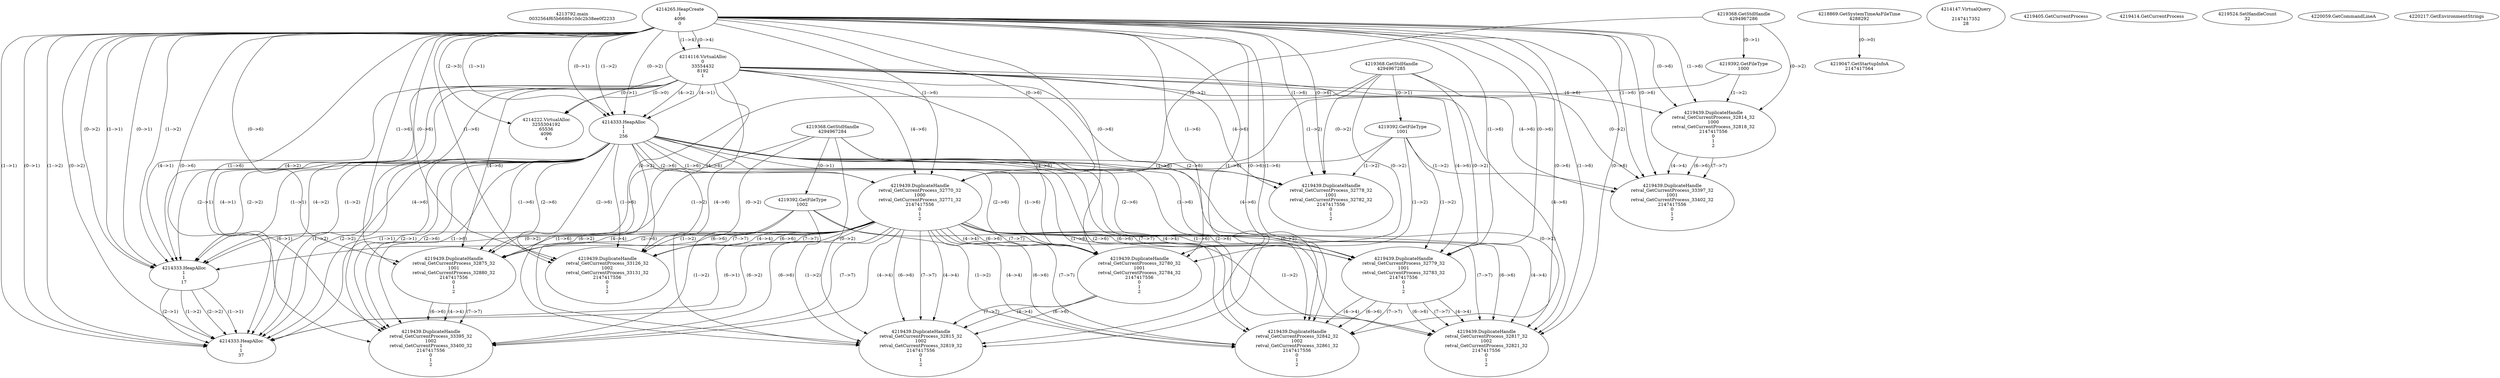 // Global SCDG with merge call
digraph {
	0 [label="4213792.main
0032564f65b668fe10dc2b38ee0f2233"]
	1 [label="4214265.HeapCreate
1
4096
0"]
	2 [label="4218869.GetSystemTimeAsFileTime
4288292"]
	3 [label="4214116.VirtualAlloc
0
33554432
8192
1"]
	1 -> 3 [label="(1-->4)"]
	1 -> 3 [label="(0-->4)"]
	4 [label="4214147.VirtualQuery

2147417352
28"]
	5 [label="4214222.VirtualAlloc
3255304192
65536
4096
4"]
	3 -> 5 [label="(0-->1)"]
	1 -> 5 [label="(2-->3)"]
	3 -> 5 [label="(0-->0)"]
	6 [label="4219047.GetStartupInfoA
2147417564"]
	2 -> 6 [label="(0-->0)"]
	7 [label="4219368.GetStdHandle
4294967286"]
	8 [label="4219392.GetFileType
1000"]
	7 -> 8 [label="(0-->1)"]
	9 [label="4219405.GetCurrentProcess
"]
	10 [label="4219414.GetCurrentProcess
"]
	11 [label="4219439.DuplicateHandle
retval_GetCurrentProcess_32814_32
1000
retval_GetCurrentProcess_32818_32
2147417556
0
1
2"]
	7 -> 11 [label="(0-->2)"]
	8 -> 11 [label="(1-->2)"]
	1 -> 11 [label="(1-->6)"]
	1 -> 11 [label="(0-->6)"]
	3 -> 11 [label="(4-->6)"]
	12 [label="4219368.GetStdHandle
4294967285"]
	13 [label="4219392.GetFileType
1001"]
	12 -> 13 [label="(0-->1)"]
	14 [label="4219439.DuplicateHandle
retval_GetCurrentProcess_33397_32
1001
retval_GetCurrentProcess_33402_32
2147417556
0
1
2"]
	12 -> 14 [label="(0-->2)"]
	13 -> 14 [label="(1-->2)"]
	11 -> 14 [label="(4-->4)"]
	1 -> 14 [label="(1-->6)"]
	1 -> 14 [label="(0-->6)"]
	3 -> 14 [label="(4-->6)"]
	11 -> 14 [label="(6-->6)"]
	11 -> 14 [label="(7-->7)"]
	15 [label="4214333.HeapAlloc
1
1
256"]
	1 -> 15 [label="(1-->1)"]
	1 -> 15 [label="(0-->1)"]
	3 -> 15 [label="(4-->1)"]
	1 -> 15 [label="(1-->2)"]
	1 -> 15 [label="(0-->2)"]
	3 -> 15 [label="(4-->2)"]
	16 [label="4219439.DuplicateHandle
retval_GetCurrentProcess_32770_32
1000
retval_GetCurrentProcess_32771_32
2147417556
0
1
2"]
	7 -> 16 [label="(0-->2)"]
	8 -> 16 [label="(1-->2)"]
	1 -> 16 [label="(1-->6)"]
	1 -> 16 [label="(0-->6)"]
	3 -> 16 [label="(4-->6)"]
	15 -> 16 [label="(1-->6)"]
	15 -> 16 [label="(2-->6)"]
	17 [label="4219368.GetStdHandle
4294967284"]
	18 [label="4219392.GetFileType
1002"]
	17 -> 18 [label="(0-->1)"]
	19 [label="4219524.SetHandleCount
32"]
	20 [label="4220059.GetCommandLineA
"]
	21 [label="4214333.HeapAlloc
1
1
17"]
	1 -> 21 [label="(1-->1)"]
	1 -> 21 [label="(0-->1)"]
	3 -> 21 [label="(4-->1)"]
	15 -> 21 [label="(1-->1)"]
	15 -> 21 [label="(2-->1)"]
	16 -> 21 [label="(6-->1)"]
	1 -> 21 [label="(1-->2)"]
	1 -> 21 [label="(0-->2)"]
	3 -> 21 [label="(4-->2)"]
	15 -> 21 [label="(1-->2)"]
	15 -> 21 [label="(2-->2)"]
	16 -> 21 [label="(6-->2)"]
	22 [label="4220217.GetEnvironmentStrings
"]
	23 [label="4214333.HeapAlloc
1
1
37"]
	1 -> 23 [label="(1-->1)"]
	1 -> 23 [label="(0-->1)"]
	3 -> 23 [label="(4-->1)"]
	15 -> 23 [label="(1-->1)"]
	15 -> 23 [label="(2-->1)"]
	16 -> 23 [label="(6-->1)"]
	21 -> 23 [label="(1-->1)"]
	21 -> 23 [label="(2-->1)"]
	1 -> 23 [label="(1-->2)"]
	1 -> 23 [label="(0-->2)"]
	3 -> 23 [label="(4-->2)"]
	15 -> 23 [label="(1-->2)"]
	15 -> 23 [label="(2-->2)"]
	16 -> 23 [label="(6-->2)"]
	21 -> 23 [label="(1-->2)"]
	21 -> 23 [label="(2-->2)"]
	24 [label="4219439.DuplicateHandle
retval_GetCurrentProcess_32778_32
1001
retval_GetCurrentProcess_32782_32
2147417556
0
1
2"]
	12 -> 24 [label="(0-->2)"]
	13 -> 24 [label="(1-->2)"]
	1 -> 24 [label="(1-->6)"]
	1 -> 24 [label="(0-->6)"]
	3 -> 24 [label="(4-->6)"]
	15 -> 24 [label="(1-->6)"]
	15 -> 24 [label="(2-->6)"]
	25 [label="4219439.DuplicateHandle
retval_GetCurrentProcess_32780_32
1001
retval_GetCurrentProcess_32784_32
2147417556
0
1
2"]
	12 -> 25 [label="(0-->2)"]
	13 -> 25 [label="(1-->2)"]
	16 -> 25 [label="(4-->4)"]
	1 -> 25 [label="(1-->6)"]
	1 -> 25 [label="(0-->6)"]
	3 -> 25 [label="(4-->6)"]
	15 -> 25 [label="(1-->6)"]
	15 -> 25 [label="(2-->6)"]
	16 -> 25 [label="(6-->6)"]
	16 -> 25 [label="(7-->7)"]
	26 [label="4219439.DuplicateHandle
retval_GetCurrentProcess_33126_32
1002
retval_GetCurrentProcess_33131_32
2147417556
0
1
2"]
	17 -> 26 [label="(0-->2)"]
	18 -> 26 [label="(1-->2)"]
	16 -> 26 [label="(4-->4)"]
	1 -> 26 [label="(1-->6)"]
	1 -> 26 [label="(0-->6)"]
	3 -> 26 [label="(4-->6)"]
	15 -> 26 [label="(1-->6)"]
	15 -> 26 [label="(2-->6)"]
	16 -> 26 [label="(6-->6)"]
	16 -> 26 [label="(7-->7)"]
	27 [label="4219439.DuplicateHandle
retval_GetCurrentProcess_32815_32
1002
retval_GetCurrentProcess_32819_32
2147417556
0
1
2"]
	17 -> 27 [label="(0-->2)"]
	18 -> 27 [label="(1-->2)"]
	16 -> 27 [label="(4-->4)"]
	25 -> 27 [label="(4-->4)"]
	1 -> 27 [label="(1-->6)"]
	1 -> 27 [label="(0-->6)"]
	3 -> 27 [label="(4-->6)"]
	15 -> 27 [label="(1-->6)"]
	15 -> 27 [label="(2-->6)"]
	16 -> 27 [label="(6-->6)"]
	25 -> 27 [label="(6-->6)"]
	16 -> 27 [label="(7-->7)"]
	25 -> 27 [label="(7-->7)"]
	28 [label="4219439.DuplicateHandle
retval_GetCurrentProcess_32779_32
1001
retval_GetCurrentProcess_32783_32
2147417556
0
1
2"]
	12 -> 28 [label="(0-->2)"]
	13 -> 28 [label="(1-->2)"]
	16 -> 28 [label="(4-->4)"]
	1 -> 28 [label="(1-->6)"]
	1 -> 28 [label="(0-->6)"]
	3 -> 28 [label="(4-->6)"]
	15 -> 28 [label="(1-->6)"]
	15 -> 28 [label="(2-->6)"]
	16 -> 28 [label="(6-->6)"]
	16 -> 28 [label="(7-->7)"]
	29 [label="4219439.DuplicateHandle
retval_GetCurrentProcess_32842_32
1002
retval_GetCurrentProcess_32861_32
2147417556
0
1
2"]
	17 -> 29 [label="(0-->2)"]
	18 -> 29 [label="(1-->2)"]
	16 -> 29 [label="(4-->4)"]
	28 -> 29 [label="(4-->4)"]
	1 -> 29 [label="(1-->6)"]
	1 -> 29 [label="(0-->6)"]
	3 -> 29 [label="(4-->6)"]
	15 -> 29 [label="(1-->6)"]
	15 -> 29 [label="(2-->6)"]
	16 -> 29 [label="(6-->6)"]
	28 -> 29 [label="(6-->6)"]
	16 -> 29 [label="(7-->7)"]
	28 -> 29 [label="(7-->7)"]
	30 [label="4219439.DuplicateHandle
retval_GetCurrentProcess_32817_32
1002
retval_GetCurrentProcess_32821_32
2147417556
0
1
2"]
	17 -> 30 [label="(0-->2)"]
	18 -> 30 [label="(1-->2)"]
	16 -> 30 [label="(4-->4)"]
	28 -> 30 [label="(4-->4)"]
	1 -> 30 [label="(1-->6)"]
	1 -> 30 [label="(0-->6)"]
	3 -> 30 [label="(4-->6)"]
	15 -> 30 [label="(1-->6)"]
	15 -> 30 [label="(2-->6)"]
	16 -> 30 [label="(6-->6)"]
	28 -> 30 [label="(6-->6)"]
	16 -> 30 [label="(7-->7)"]
	28 -> 30 [label="(7-->7)"]
	31 [label="4219439.DuplicateHandle
retval_GetCurrentProcess_32875_32
1001
retval_GetCurrentProcess_32880_32
2147417556
0
1
2"]
	12 -> 31 [label="(0-->2)"]
	13 -> 31 [label="(1-->2)"]
	16 -> 31 [label="(4-->4)"]
	1 -> 31 [label="(1-->6)"]
	1 -> 31 [label="(0-->6)"]
	3 -> 31 [label="(4-->6)"]
	15 -> 31 [label="(1-->6)"]
	15 -> 31 [label="(2-->6)"]
	16 -> 31 [label="(6-->6)"]
	16 -> 31 [label="(7-->7)"]
	32 [label="4219439.DuplicateHandle
retval_GetCurrentProcess_33395_32
1002
retval_GetCurrentProcess_33400_32
2147417556
0
1
2"]
	17 -> 32 [label="(0-->2)"]
	18 -> 32 [label="(1-->2)"]
	16 -> 32 [label="(4-->4)"]
	31 -> 32 [label="(4-->4)"]
	1 -> 32 [label="(1-->6)"]
	1 -> 32 [label="(0-->6)"]
	3 -> 32 [label="(4-->6)"]
	15 -> 32 [label="(1-->6)"]
	15 -> 32 [label="(2-->6)"]
	16 -> 32 [label="(6-->6)"]
	31 -> 32 [label="(6-->6)"]
	16 -> 32 [label="(7-->7)"]
	31 -> 32 [label="(7-->7)"]
}
